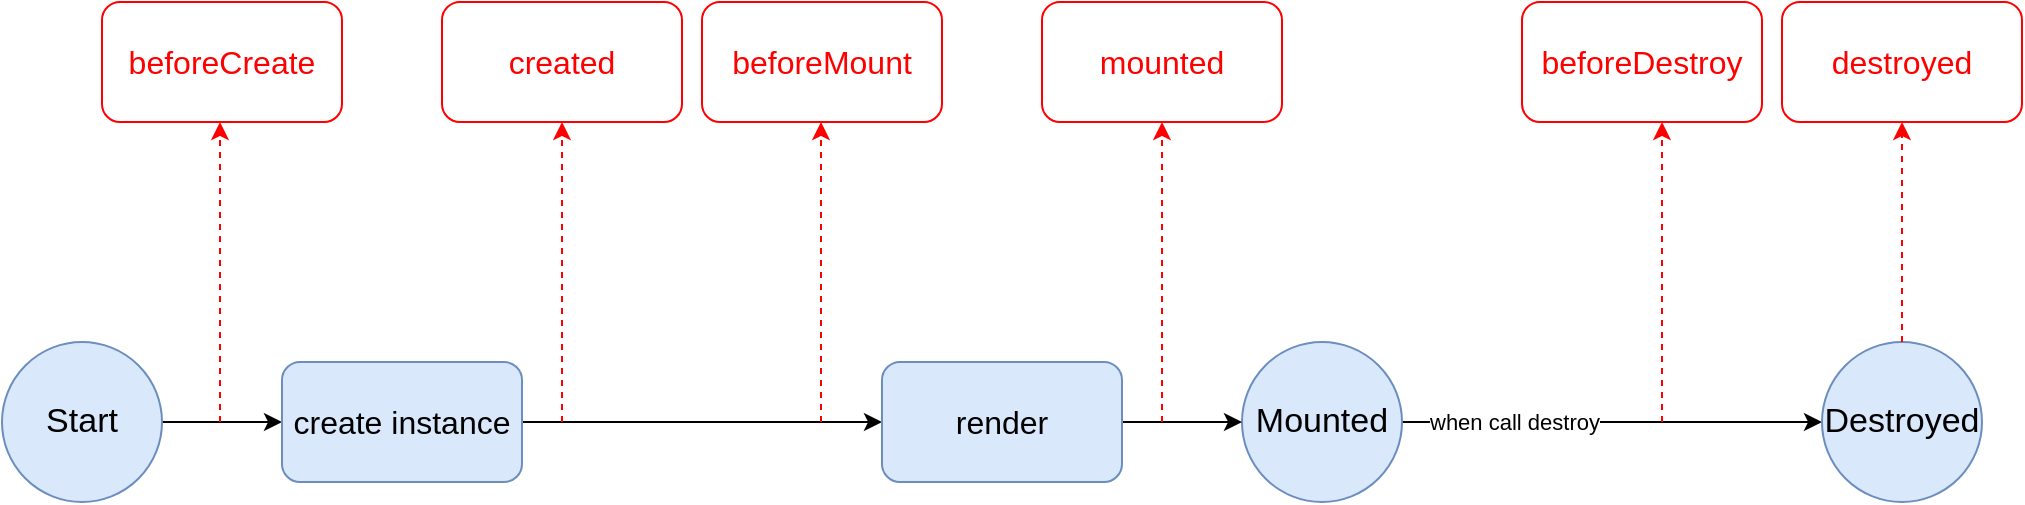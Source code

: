 <mxfile version="21.0.6" type="github">
  <diagram name="第 1 页" id="uDlHZiJE0DJ6GP8GaZIZ">
    <mxGraphModel dx="1434" dy="828" grid="1" gridSize="10" guides="1" tooltips="1" connect="1" arrows="1" fold="1" page="1" pageScale="1" pageWidth="827" pageHeight="1169" math="0" shadow="0">
      <root>
        <mxCell id="0" />
        <mxCell id="1" parent="0" />
        <mxCell id="Be38bsfvip_2x_nDaGmS-13" style="edgeStyle=orthogonalEdgeStyle;rounded=0;orthogonalLoop=1;jettySize=auto;html=1;exitX=1;exitY=0.5;exitDx=0;exitDy=0;entryX=0;entryY=0.5;entryDx=0;entryDy=0;" edge="1" parent="1" source="Be38bsfvip_2x_nDaGmS-1" target="Be38bsfvip_2x_nDaGmS-10">
          <mxGeometry relative="1" as="geometry" />
        </mxCell>
        <mxCell id="Be38bsfvip_2x_nDaGmS-1" value="Start" style="ellipse;whiteSpace=wrap;html=1;aspect=fixed;fillColor=#dae8fc;strokeColor=#6c8ebf;fontSize=17;" vertex="1" parent="1">
          <mxGeometry x="20" y="310" width="80" height="80" as="geometry" />
        </mxCell>
        <mxCell id="Be38bsfvip_2x_nDaGmS-16" style="edgeStyle=orthogonalEdgeStyle;rounded=0;orthogonalLoop=1;jettySize=auto;html=1;exitX=1;exitY=0.5;exitDx=0;exitDy=0;entryX=0;entryY=0.5;entryDx=0;entryDy=0;" edge="1" parent="1" source="Be38bsfvip_2x_nDaGmS-2" target="Be38bsfvip_2x_nDaGmS-12">
          <mxGeometry relative="1" as="geometry" />
        </mxCell>
        <mxCell id="Be38bsfvip_2x_nDaGmS-32" value="when call destroy" style="edgeLabel;html=1;align=center;verticalAlign=middle;resizable=0;points=[];" vertex="1" connectable="0" parent="Be38bsfvip_2x_nDaGmS-16">
          <mxGeometry x="-0.583" relative="1" as="geometry">
            <mxPoint x="12" as="offset" />
          </mxGeometry>
        </mxCell>
        <mxCell id="Be38bsfvip_2x_nDaGmS-2" value="Mounted" style="ellipse;whiteSpace=wrap;html=1;aspect=fixed;fillColor=#dae8fc;strokeColor=#6c8ebf;fontSize=17;" vertex="1" parent="1">
          <mxGeometry x="640" y="310" width="80" height="80" as="geometry" />
        </mxCell>
        <mxCell id="Be38bsfvip_2x_nDaGmS-14" style="edgeStyle=orthogonalEdgeStyle;rounded=0;orthogonalLoop=1;jettySize=auto;html=1;exitX=1;exitY=0.5;exitDx=0;exitDy=0;entryX=0;entryY=0.5;entryDx=0;entryDy=0;" edge="1" parent="1" source="Be38bsfvip_2x_nDaGmS-10" target="Be38bsfvip_2x_nDaGmS-11">
          <mxGeometry relative="1" as="geometry" />
        </mxCell>
        <mxCell id="Be38bsfvip_2x_nDaGmS-10" value="create instance" style="rounded=1;whiteSpace=wrap;html=1;fontSize=16;fillColor=#dae8fc;strokeColor=#6c8ebf;" vertex="1" parent="1">
          <mxGeometry x="160" y="320" width="120" height="60" as="geometry" />
        </mxCell>
        <mxCell id="Be38bsfvip_2x_nDaGmS-15" style="edgeStyle=orthogonalEdgeStyle;rounded=0;orthogonalLoop=1;jettySize=auto;html=1;exitX=1;exitY=0.5;exitDx=0;exitDy=0;entryX=0;entryY=0.5;entryDx=0;entryDy=0;" edge="1" parent="1" source="Be38bsfvip_2x_nDaGmS-11" target="Be38bsfvip_2x_nDaGmS-2">
          <mxGeometry relative="1" as="geometry" />
        </mxCell>
        <mxCell id="Be38bsfvip_2x_nDaGmS-11" value="render" style="rounded=1;whiteSpace=wrap;html=1;fontSize=16;fillColor=#dae8fc;strokeColor=#6c8ebf;" vertex="1" parent="1">
          <mxGeometry x="460" y="320" width="120" height="60" as="geometry" />
        </mxCell>
        <mxCell id="Be38bsfvip_2x_nDaGmS-12" value="Destroyed" style="ellipse;whiteSpace=wrap;html=1;aspect=fixed;fillColor=#dae8fc;strokeColor=#6c8ebf;fontSize=17;" vertex="1" parent="1">
          <mxGeometry x="930" y="310" width="80" height="80" as="geometry" />
        </mxCell>
        <mxCell id="Be38bsfvip_2x_nDaGmS-18" value="beforeCreate" style="rounded=1;whiteSpace=wrap;html=1;fontSize=16;strokeColor=#FF0000;fontColor=#FF0000;" vertex="1" parent="1">
          <mxGeometry x="70" y="140" width="120" height="60" as="geometry" />
        </mxCell>
        <mxCell id="Be38bsfvip_2x_nDaGmS-21" value="created" style="rounded=1;whiteSpace=wrap;html=1;fontSize=16;strokeColor=#FF0000;fontColor=#FF0000;" vertex="1" parent="1">
          <mxGeometry x="240" y="140" width="120" height="60" as="geometry" />
        </mxCell>
        <mxCell id="Be38bsfvip_2x_nDaGmS-22" value="beforeMount" style="rounded=1;whiteSpace=wrap;html=1;fontSize=16;strokeColor=#FF0000;fontColor=#FF0000;" vertex="1" parent="1">
          <mxGeometry x="370" y="140" width="120" height="60" as="geometry" />
        </mxCell>
        <mxCell id="Be38bsfvip_2x_nDaGmS-23" value="mounted" style="rounded=1;whiteSpace=wrap;html=1;fontSize=16;strokeColor=#FF0000;fontColor=#FF0000;" vertex="1" parent="1">
          <mxGeometry x="540" y="140" width="120" height="60" as="geometry" />
        </mxCell>
        <mxCell id="Be38bsfvip_2x_nDaGmS-24" value="beforeDestroy" style="rounded=1;whiteSpace=wrap;html=1;fontSize=16;strokeColor=#FF0000;fontColor=#FF0000;" vertex="1" parent="1">
          <mxGeometry x="780" y="140" width="120" height="60" as="geometry" />
        </mxCell>
        <mxCell id="Be38bsfvip_2x_nDaGmS-25" value="destroyed" style="rounded=1;whiteSpace=wrap;html=1;fontSize=16;strokeColor=#FF0000;fontColor=#FF0000;" vertex="1" parent="1">
          <mxGeometry x="910" y="140" width="120" height="60" as="geometry" />
        </mxCell>
        <mxCell id="Be38bsfvip_2x_nDaGmS-26" value="" style="endArrow=classic;dashed=1;html=1;rounded=0;entryX=0.5;entryY=1;entryDx=0;entryDy=0;endFill=1;strokeColor=#FF0000;" edge="1" parent="1">
          <mxGeometry width="50" height="50" relative="1" as="geometry">
            <mxPoint x="129" y="350" as="sourcePoint" />
            <mxPoint x="129" y="200" as="targetPoint" />
          </mxGeometry>
        </mxCell>
        <mxCell id="Be38bsfvip_2x_nDaGmS-27" value="" style="endArrow=classic;dashed=1;html=1;rounded=0;entryX=0.5;entryY=1;entryDx=0;entryDy=0;endFill=1;strokeColor=#FF0000;" edge="1" parent="1">
          <mxGeometry width="50" height="50" relative="1" as="geometry">
            <mxPoint x="300" y="350" as="sourcePoint" />
            <mxPoint x="300" y="200" as="targetPoint" />
          </mxGeometry>
        </mxCell>
        <mxCell id="Be38bsfvip_2x_nDaGmS-28" value="" style="endArrow=classic;dashed=1;html=1;rounded=0;entryX=0.5;entryY=1;entryDx=0;entryDy=0;endFill=1;strokeColor=#FF0000;" edge="1" parent="1">
          <mxGeometry width="50" height="50" relative="1" as="geometry">
            <mxPoint x="429.5" y="350" as="sourcePoint" />
            <mxPoint x="429.5" y="200" as="targetPoint" />
          </mxGeometry>
        </mxCell>
        <mxCell id="Be38bsfvip_2x_nDaGmS-29" value="" style="endArrow=classic;dashed=1;html=1;rounded=0;entryX=0.5;entryY=1;entryDx=0;entryDy=0;endFill=1;strokeColor=#FF0000;" edge="1" parent="1">
          <mxGeometry width="50" height="50" relative="1" as="geometry">
            <mxPoint x="600" y="350" as="sourcePoint" />
            <mxPoint x="600" y="200" as="targetPoint" />
          </mxGeometry>
        </mxCell>
        <mxCell id="Be38bsfvip_2x_nDaGmS-30" value="" style="endArrow=classic;dashed=1;html=1;rounded=0;entryX=0.5;entryY=1;entryDx=0;entryDy=0;endFill=1;strokeColor=#FF0000;" edge="1" parent="1">
          <mxGeometry width="50" height="50" relative="1" as="geometry">
            <mxPoint x="850" y="350" as="sourcePoint" />
            <mxPoint x="850" y="200" as="targetPoint" />
          </mxGeometry>
        </mxCell>
        <mxCell id="Be38bsfvip_2x_nDaGmS-33" value="" style="endArrow=classic;dashed=1;html=1;rounded=0;endFill=1;strokeColor=#FF0000;entryX=0.5;entryY=1;entryDx=0;entryDy=0;" edge="1" parent="1" source="Be38bsfvip_2x_nDaGmS-12" target="Be38bsfvip_2x_nDaGmS-25">
          <mxGeometry width="50" height="50" relative="1" as="geometry">
            <mxPoint x="939.5" y="350" as="sourcePoint" />
            <mxPoint x="960" y="220" as="targetPoint" />
          </mxGeometry>
        </mxCell>
      </root>
    </mxGraphModel>
  </diagram>
</mxfile>

